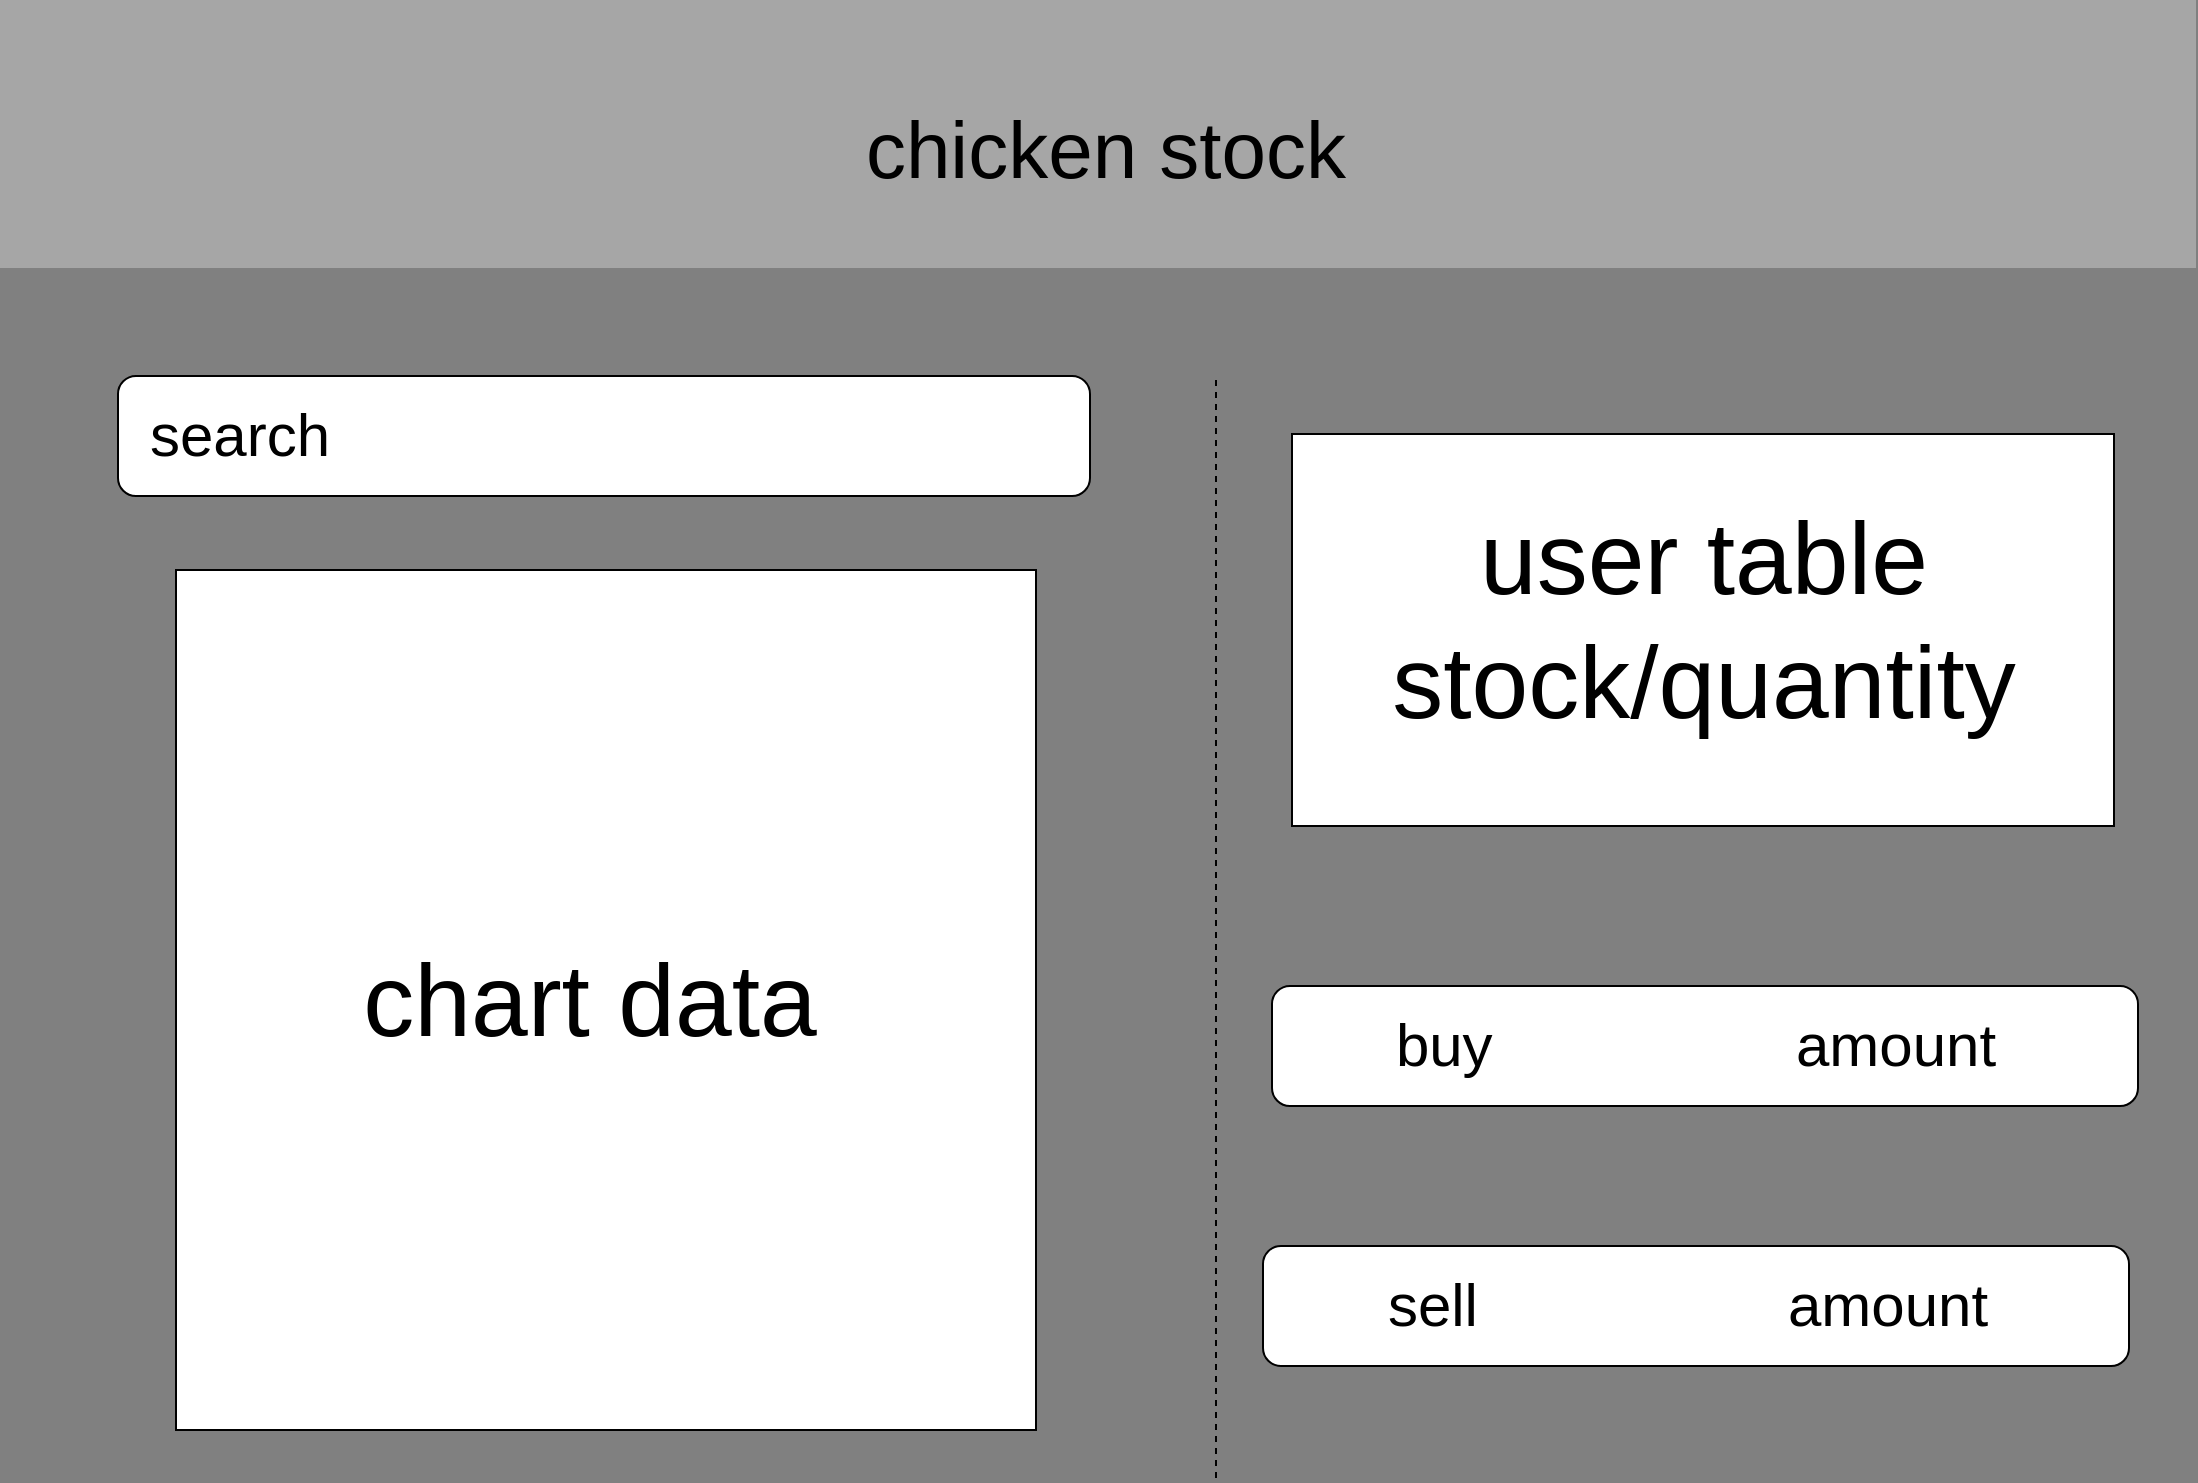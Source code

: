 <mxfile version="24.4.13" type="github">
  <diagram name="Page-1" id="DHCVhhnlmQEeo2QLA1vl">
    <mxGraphModel dx="1764" dy="1140" grid="0" gridSize="10" guides="1" tooltips="1" connect="1" arrows="1" fold="1" page="1" pageScale="1" pageWidth="1100" pageHeight="850" background="#808080" math="0" shadow="0">
      <root>
        <mxCell id="0" />
        <mxCell id="1" parent="0" />
        <mxCell id="cRM6V_pRLHQQMddvKcy5-1" value="" style="rounded=0;whiteSpace=wrap;html=1;fillColor=#A6A6A6;strokeColor=none;" vertex="1" parent="1">
          <mxGeometry width="1098" height="134" as="geometry" />
        </mxCell>
        <mxCell id="cRM6V_pRLHQQMddvKcy5-2" value="&lt;font style=&quot;font-size: 40px;&quot;&gt;chicken stock&lt;/font&gt;" style="text;html=1;align=center;verticalAlign=middle;whiteSpace=wrap;rounded=0;" vertex="1" parent="1">
          <mxGeometry x="428" y="59" width="250" height="30" as="geometry" />
        </mxCell>
        <mxCell id="cRM6V_pRLHQQMddvKcy5-4" value="" style="endArrow=none;dashed=1;html=1;rounded=0;" edge="1" parent="1">
          <mxGeometry width="50" height="50" relative="1" as="geometry">
            <mxPoint x="608" y="739" as="sourcePoint" />
            <mxPoint x="608" y="187" as="targetPoint" />
          </mxGeometry>
        </mxCell>
        <mxCell id="cRM6V_pRLHQQMddvKcy5-7" value="" style="whiteSpace=wrap;html=1;aspect=fixed;" vertex="1" parent="1">
          <mxGeometry x="88" y="285" width="430" height="430" as="geometry" />
        </mxCell>
        <mxCell id="cRM6V_pRLHQQMddvKcy5-8" value="&lt;font style=&quot;font-size: 51px;&quot;&gt;chart data&lt;/font&gt;" style="text;html=1;align=center;verticalAlign=middle;whiteSpace=wrap;rounded=0;" vertex="1" parent="1">
          <mxGeometry x="131" y="422.5" width="328" height="155" as="geometry" />
        </mxCell>
        <mxCell id="cRM6V_pRLHQQMddvKcy5-11" value="" style="rounded=0;whiteSpace=wrap;html=1;" vertex="1" parent="1">
          <mxGeometry x="646" y="217" width="411" height="196" as="geometry" />
        </mxCell>
        <mxCell id="cRM6V_pRLHQQMddvKcy5-12" value="&lt;font style=&quot;font-size: 51px;&quot;&gt;user table&lt;/font&gt;&lt;div&gt;&lt;font style=&quot;font-size: 51px;&quot;&gt;stock/quantity&lt;/font&gt;&lt;/div&gt;" style="text;html=1;align=center;verticalAlign=middle;whiteSpace=wrap;rounded=0;" vertex="1" parent="1">
          <mxGeometry x="687.5" y="232" width="328" height="155" as="geometry" />
        </mxCell>
        <mxCell id="cRM6V_pRLHQQMddvKcy5-13" value="" style="rounded=1;whiteSpace=wrap;html=1;" vertex="1" parent="1">
          <mxGeometry x="59" y="188" width="486" height="60" as="geometry" />
        </mxCell>
        <mxCell id="cRM6V_pRLHQQMddvKcy5-14" value="&lt;font style=&quot;font-size: 30px;&quot;&gt;search&lt;/font&gt;" style="text;html=1;align=center;verticalAlign=middle;whiteSpace=wrap;rounded=0;" vertex="1" parent="1">
          <mxGeometry x="90" y="202" width="60" height="30" as="geometry" />
        </mxCell>
        <mxCell id="cRM6V_pRLHQQMddvKcy5-16" value="" style="rounded=1;whiteSpace=wrap;html=1;" vertex="1" parent="1">
          <mxGeometry x="636" y="493" width="433" height="60" as="geometry" />
        </mxCell>
        <mxCell id="cRM6V_pRLHQQMddvKcy5-17" value="&lt;font style=&quot;font-size: 30px;&quot;&gt;buy&lt;span style=&quot;white-space: pre;&quot;&gt;&#x9;&lt;/span&gt;&lt;span style=&quot;white-space: pre;&quot;&gt;&#x9;&lt;/span&gt;&lt;span style=&quot;white-space: pre;&quot;&gt;&#x9;&lt;/span&gt;amount&lt;/font&gt;" style="text;html=1;align=center;verticalAlign=middle;whiteSpace=wrap;rounded=0;" vertex="1" parent="1">
          <mxGeometry x="667" y="507" width="362" height="30" as="geometry" />
        </mxCell>
        <mxCell id="cRM6V_pRLHQQMddvKcy5-18" value="" style="rounded=1;whiteSpace=wrap;html=1;" vertex="1" parent="1">
          <mxGeometry x="631.5" y="623" width="433" height="60" as="geometry" />
        </mxCell>
        <mxCell id="cRM6V_pRLHQQMddvKcy5-19" value="&lt;font style=&quot;font-size: 30px;&quot;&gt;sell&lt;span style=&quot;white-space: pre;&quot;&gt;&#x9;&lt;/span&gt;&lt;span style=&quot;white-space: pre;&quot;&gt;&#x9;&lt;/span&gt;&lt;span style=&quot;white-space: pre;&quot;&gt;&#x9;&lt;/span&gt;amount&lt;/font&gt;" style="text;html=1;align=center;verticalAlign=middle;whiteSpace=wrap;rounded=0;" vertex="1" parent="1">
          <mxGeometry x="662.5" y="637" width="362" height="30" as="geometry" />
        </mxCell>
      </root>
    </mxGraphModel>
  </diagram>
</mxfile>
